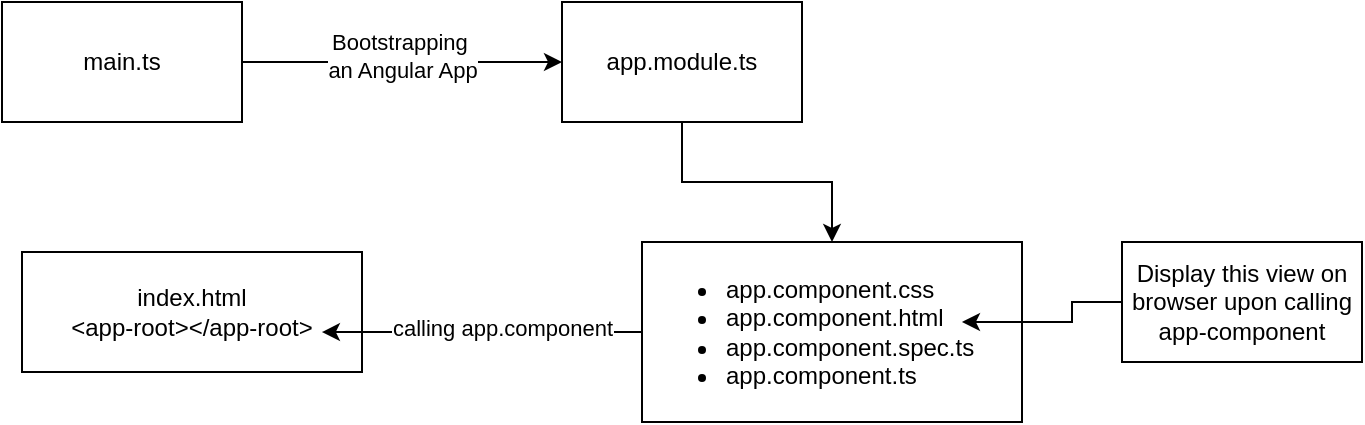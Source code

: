 <mxfile version="13.6.0" type="device"><diagram id="FgMgE-A1AwVZOh-TVMr7" name="Page-1"><mxGraphModel dx="1013" dy="519" grid="0" gridSize="10" guides="1" tooltips="1" connect="1" arrows="1" fold="1" page="1" pageScale="1" pageWidth="1654" pageHeight="2336" math="0" shadow="0"><root><mxCell id="0"/><mxCell id="1" parent="0"/><mxCell id="BPdMVYiPA1aKA8MVt1Sy-8" style="edgeStyle=orthogonalEdgeStyle;rounded=0;orthogonalLoop=1;jettySize=auto;html=1;entryX=0;entryY=0.5;entryDx=0;entryDy=0;" edge="1" parent="1" source="BPdMVYiPA1aKA8MVt1Sy-1" target="BPdMVYiPA1aKA8MVt1Sy-2"><mxGeometry relative="1" as="geometry"/></mxCell><mxCell id="BPdMVYiPA1aKA8MVt1Sy-13" value="Bootstrapping&amp;nbsp;&lt;br&gt;an Angular App" style="edgeLabel;html=1;align=center;verticalAlign=middle;resizable=0;points=[];" vertex="1" connectable="0" parent="BPdMVYiPA1aKA8MVt1Sy-8"><mxGeometry x="0.264" y="3" relative="1" as="geometry"><mxPoint x="-21" as="offset"/></mxGeometry></mxCell><mxCell id="BPdMVYiPA1aKA8MVt1Sy-1" value="main.ts" style="rounded=0;whiteSpace=wrap;html=1;" vertex="1" parent="1"><mxGeometry x="120" y="40" width="120" height="60" as="geometry"/></mxCell><mxCell id="BPdMVYiPA1aKA8MVt1Sy-9" style="edgeStyle=orthogonalEdgeStyle;rounded=0;orthogonalLoop=1;jettySize=auto;html=1;entryX=0.5;entryY=0;entryDx=0;entryDy=0;" edge="1" parent="1" source="BPdMVYiPA1aKA8MVt1Sy-2" target="BPdMVYiPA1aKA8MVt1Sy-3"><mxGeometry relative="1" as="geometry"/></mxCell><mxCell id="BPdMVYiPA1aKA8MVt1Sy-2" value="app.module.ts" style="rounded=0;whiteSpace=wrap;html=1;" vertex="1" parent="1"><mxGeometry x="400" y="40" width="120" height="60" as="geometry"/></mxCell><mxCell id="BPdMVYiPA1aKA8MVt1Sy-3" value="&lt;ul&gt;&lt;li&gt;app.component.css&lt;/li&gt;&lt;li&gt;app.component.html&lt;/li&gt;&lt;li&gt;app.component.spec.ts&lt;/li&gt;&lt;li&gt;app.component.ts&lt;/li&gt;&lt;/ul&gt;" style="rounded=0;whiteSpace=wrap;html=1;align=left;" vertex="1" parent="1"><mxGeometry x="440" y="160" width="190" height="90" as="geometry"/></mxCell><mxCell id="BPdMVYiPA1aKA8MVt1Sy-6" value="index.html&lt;br&gt;&amp;lt;app-root&amp;gt;&amp;lt;/app-root&amp;gt;" style="rounded=0;whiteSpace=wrap;html=1;" vertex="1" parent="1"><mxGeometry x="130" y="165" width="170" height="60" as="geometry"/></mxCell><mxCell id="BPdMVYiPA1aKA8MVt1Sy-10" style="edgeStyle=orthogonalEdgeStyle;rounded=0;orthogonalLoop=1;jettySize=auto;html=1;exitX=0;exitY=0.5;exitDx=0;exitDy=0;entryX=0.842;entryY=0.444;entryDx=0;entryDy=0;entryPerimeter=0;" edge="1" parent="1" source="BPdMVYiPA1aKA8MVt1Sy-7" target="BPdMVYiPA1aKA8MVt1Sy-3"><mxGeometry relative="1" as="geometry"/></mxCell><mxCell id="BPdMVYiPA1aKA8MVt1Sy-7" value="Display this view on browser upon calling app-component" style="rounded=0;whiteSpace=wrap;html=1;" vertex="1" parent="1"><mxGeometry x="680" y="160" width="120" height="60" as="geometry"/></mxCell><mxCell id="BPdMVYiPA1aKA8MVt1Sy-11" style="edgeStyle=orthogonalEdgeStyle;rounded=0;orthogonalLoop=1;jettySize=auto;html=1;exitX=0;exitY=0.5;exitDx=0;exitDy=0;entryX=0.882;entryY=0.667;entryDx=0;entryDy=0;entryPerimeter=0;" edge="1" parent="1" source="BPdMVYiPA1aKA8MVt1Sy-3" target="BPdMVYiPA1aKA8MVt1Sy-6"><mxGeometry relative="1" as="geometry"/></mxCell><mxCell id="BPdMVYiPA1aKA8MVt1Sy-14" value="calling app.component" style="edgeLabel;html=1;align=center;verticalAlign=middle;resizable=0;points=[];" vertex="1" connectable="0" parent="BPdMVYiPA1aKA8MVt1Sy-11"><mxGeometry x="-0.127" y="-2" relative="1" as="geometry"><mxPoint as="offset"/></mxGeometry></mxCell></root></mxGraphModel></diagram></mxfile>